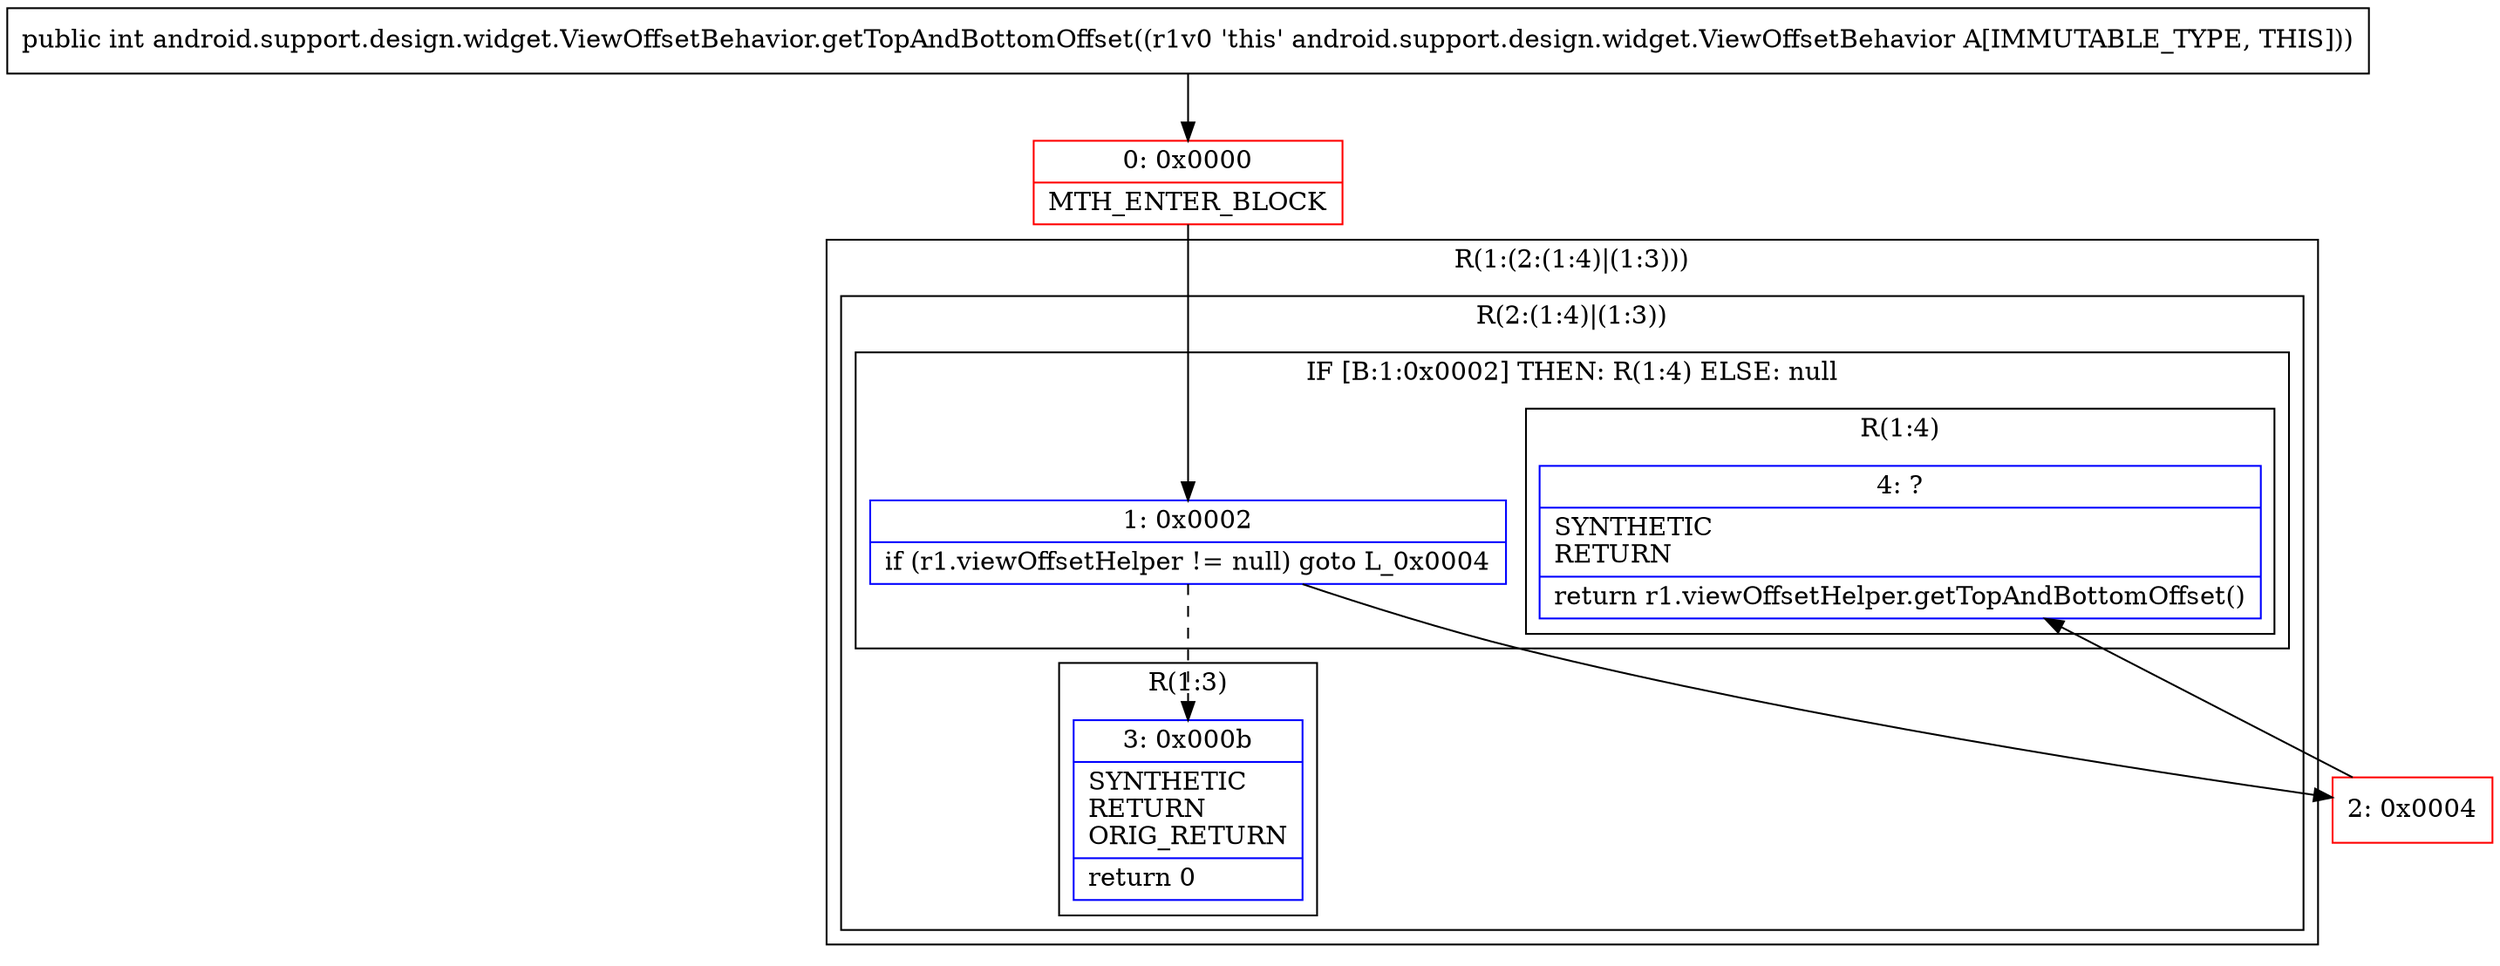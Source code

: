 digraph "CFG forandroid.support.design.widget.ViewOffsetBehavior.getTopAndBottomOffset()I" {
subgraph cluster_Region_1388171947 {
label = "R(1:(2:(1:4)|(1:3)))";
node [shape=record,color=blue];
subgraph cluster_Region_787273464 {
label = "R(2:(1:4)|(1:3))";
node [shape=record,color=blue];
subgraph cluster_IfRegion_2127028223 {
label = "IF [B:1:0x0002] THEN: R(1:4) ELSE: null";
node [shape=record,color=blue];
Node_1 [shape=record,label="{1\:\ 0x0002|if (r1.viewOffsetHelper != null) goto L_0x0004\l}"];
subgraph cluster_Region_2088484407 {
label = "R(1:4)";
node [shape=record,color=blue];
Node_4 [shape=record,label="{4\:\ ?|SYNTHETIC\lRETURN\l|return r1.viewOffsetHelper.getTopAndBottomOffset()\l}"];
}
}
subgraph cluster_Region_1081021337 {
label = "R(1:3)";
node [shape=record,color=blue];
Node_3 [shape=record,label="{3\:\ 0x000b|SYNTHETIC\lRETURN\lORIG_RETURN\l|return 0\l}"];
}
}
}
Node_0 [shape=record,color=red,label="{0\:\ 0x0000|MTH_ENTER_BLOCK\l}"];
Node_2 [shape=record,color=red,label="{2\:\ 0x0004}"];
MethodNode[shape=record,label="{public int android.support.design.widget.ViewOffsetBehavior.getTopAndBottomOffset((r1v0 'this' android.support.design.widget.ViewOffsetBehavior A[IMMUTABLE_TYPE, THIS])) }"];
MethodNode -> Node_0;
Node_1 -> Node_2;
Node_1 -> Node_3[style=dashed];
Node_0 -> Node_1;
Node_2 -> Node_4;
}

